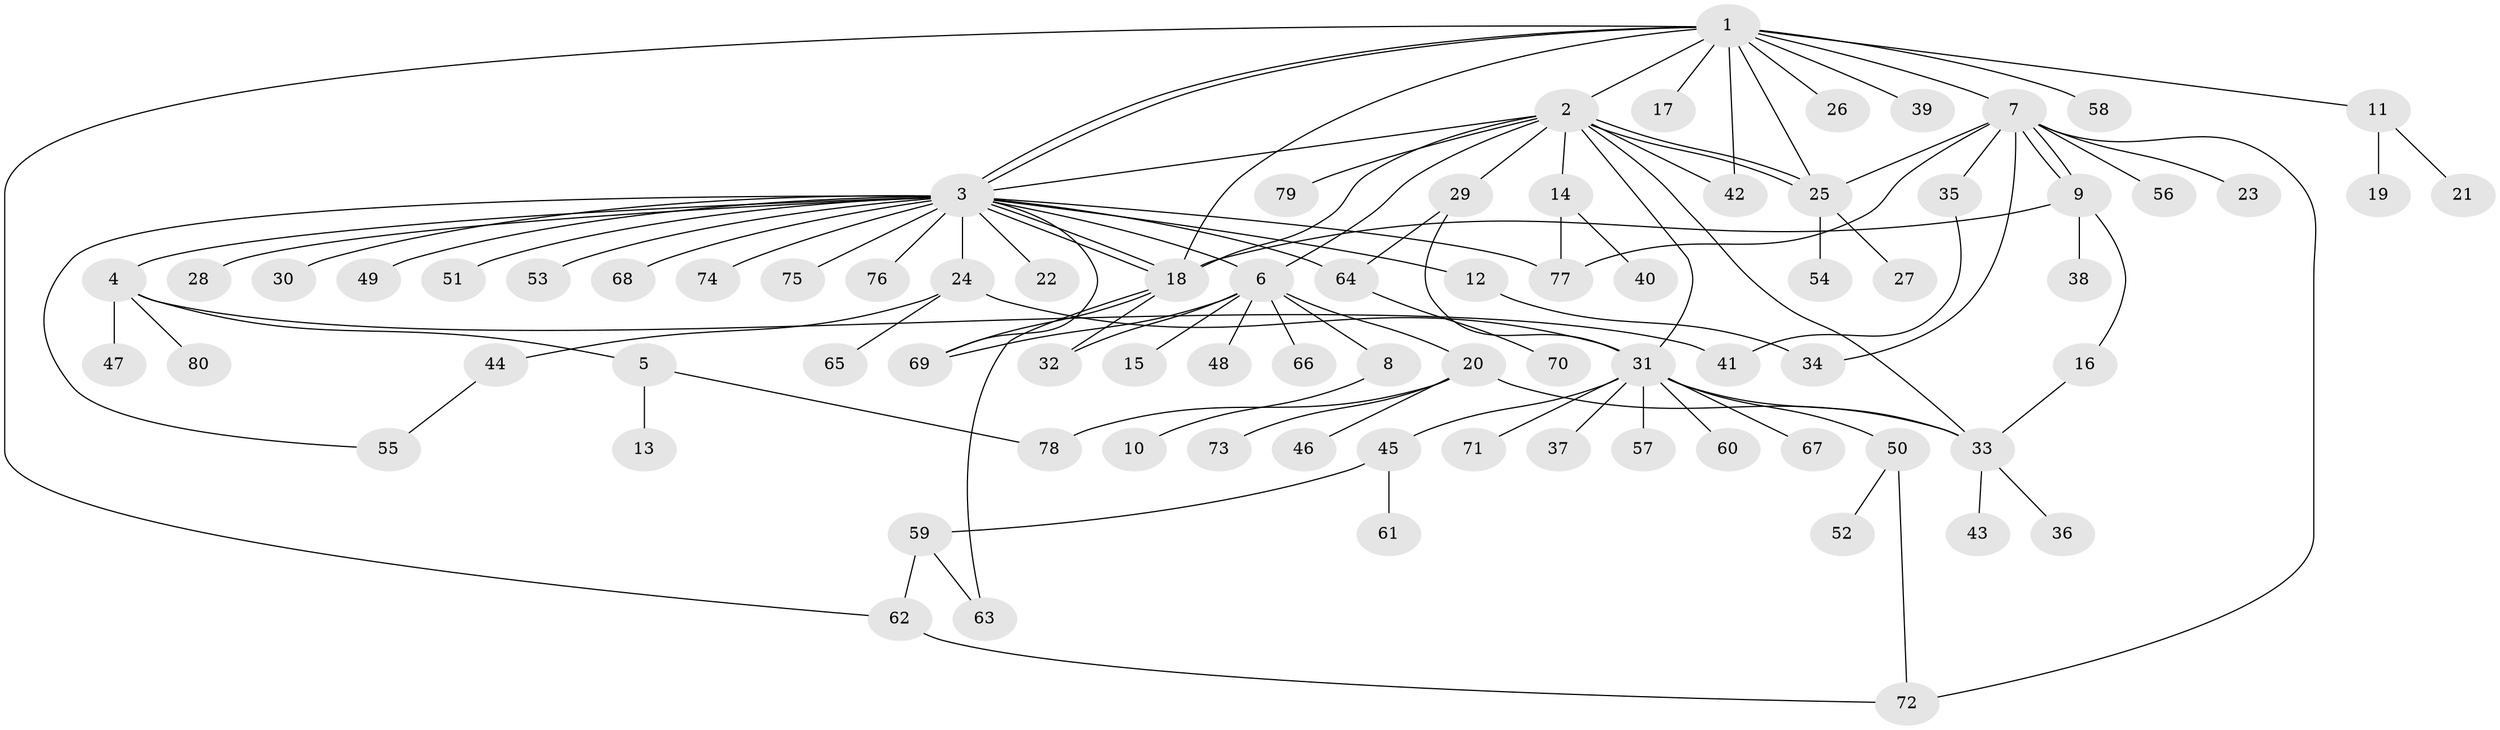 // Generated by graph-tools (version 1.1) at 2025/47/03/09/25 04:47:12]
// undirected, 80 vertices, 110 edges
graph export_dot {
graph [start="1"]
  node [color=gray90,style=filled];
  1;
  2;
  3;
  4;
  5;
  6;
  7;
  8;
  9;
  10;
  11;
  12;
  13;
  14;
  15;
  16;
  17;
  18;
  19;
  20;
  21;
  22;
  23;
  24;
  25;
  26;
  27;
  28;
  29;
  30;
  31;
  32;
  33;
  34;
  35;
  36;
  37;
  38;
  39;
  40;
  41;
  42;
  43;
  44;
  45;
  46;
  47;
  48;
  49;
  50;
  51;
  52;
  53;
  54;
  55;
  56;
  57;
  58;
  59;
  60;
  61;
  62;
  63;
  64;
  65;
  66;
  67;
  68;
  69;
  70;
  71;
  72;
  73;
  74;
  75;
  76;
  77;
  78;
  79;
  80;
  1 -- 2;
  1 -- 3;
  1 -- 3;
  1 -- 7;
  1 -- 11;
  1 -- 17;
  1 -- 18;
  1 -- 25;
  1 -- 26;
  1 -- 39;
  1 -- 42;
  1 -- 58;
  1 -- 62;
  2 -- 3;
  2 -- 6;
  2 -- 14;
  2 -- 18;
  2 -- 25;
  2 -- 25;
  2 -- 29;
  2 -- 31;
  2 -- 33;
  2 -- 42;
  2 -- 79;
  3 -- 4;
  3 -- 6;
  3 -- 12;
  3 -- 18;
  3 -- 18;
  3 -- 22;
  3 -- 24;
  3 -- 28;
  3 -- 30;
  3 -- 49;
  3 -- 51;
  3 -- 53;
  3 -- 55;
  3 -- 64;
  3 -- 68;
  3 -- 69;
  3 -- 74;
  3 -- 75;
  3 -- 76;
  3 -- 77;
  4 -- 5;
  4 -- 41;
  4 -- 47;
  4 -- 80;
  5 -- 13;
  5 -- 78;
  6 -- 8;
  6 -- 15;
  6 -- 20;
  6 -- 32;
  6 -- 48;
  6 -- 66;
  6 -- 69;
  7 -- 9;
  7 -- 9;
  7 -- 23;
  7 -- 25;
  7 -- 34;
  7 -- 35;
  7 -- 56;
  7 -- 72;
  7 -- 77;
  8 -- 10;
  9 -- 16;
  9 -- 18;
  9 -- 38;
  11 -- 19;
  11 -- 21;
  12 -- 34;
  14 -- 40;
  14 -- 77;
  16 -- 33;
  18 -- 32;
  18 -- 63;
  18 -- 69;
  20 -- 33;
  20 -- 46;
  20 -- 73;
  20 -- 78;
  24 -- 31;
  24 -- 44;
  24 -- 65;
  25 -- 27;
  25 -- 54;
  29 -- 31;
  29 -- 64;
  31 -- 33;
  31 -- 37;
  31 -- 45;
  31 -- 50;
  31 -- 57;
  31 -- 60;
  31 -- 67;
  31 -- 71;
  33 -- 36;
  33 -- 43;
  35 -- 41;
  44 -- 55;
  45 -- 59;
  45 -- 61;
  50 -- 52;
  50 -- 72;
  59 -- 62;
  59 -- 63;
  62 -- 72;
  64 -- 70;
}
